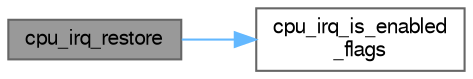 digraph "cpu_irq_restore"
{
 // LATEX_PDF_SIZE
  bgcolor="transparent";
  edge [fontname=FreeSans,fontsize=10,labelfontname=FreeSans,labelfontsize=10];
  node [fontname=FreeSans,fontsize=10,shape=box,height=0.2,width=0.4];
  rankdir="LR";
  Node1 [label="cpu_irq_restore",height=0.2,width=0.4,color="gray40", fillcolor="grey60", style="filled", fontcolor="black",tooltip="Restore global interrupt flags."];
  Node1 -> Node2 [color="steelblue1",style="solid"];
  Node2 [label="cpu_irq_is_enabled\l_flags",height=0.2,width=0.4,color="grey40", fillcolor="white", style="filled",URL="$group__interrupt__group.html#ga4dffd77dae2b3b3c5bce2612db656e48",tooltip="Check if interrupts are globally enabled in supplied flags."];
}
